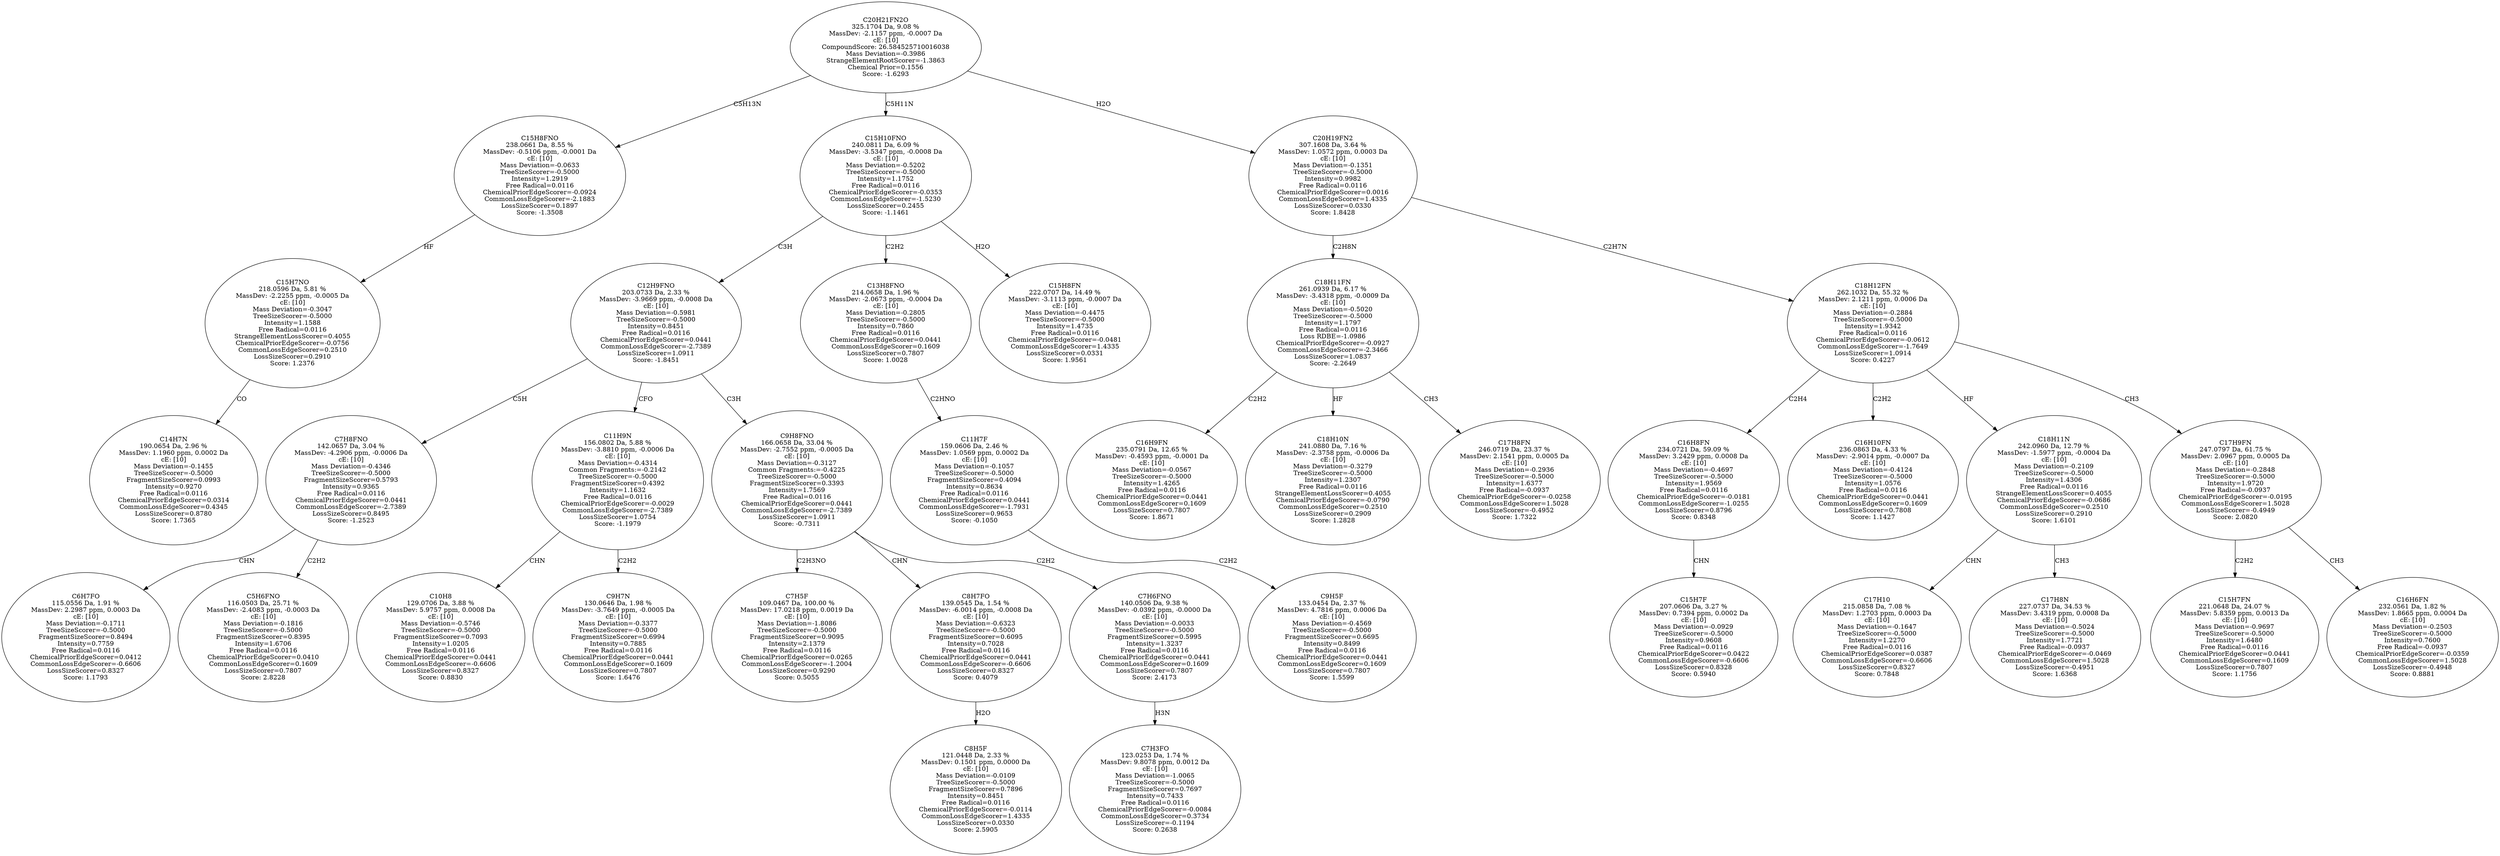 strict digraph {
v1 [label="C14H7N\n190.0654 Da, 2.96 %\nMassDev: 1.1960 ppm, 0.0002 Da\ncE: [10]\nMass Deviation=-0.1455\nTreeSizeScorer=-0.5000\nFragmentSizeScorer=0.0993\nIntensity=0.9270\nFree Radical=0.0116\nChemicalPriorEdgeScorer=0.0314\nCommonLossEdgeScorer=0.4345\nLossSizeScorer=0.8780\nScore: 1.7365"];
v2 [label="C15H7NO\n218.0596 Da, 5.81 %\nMassDev: -2.2255 ppm, -0.0005 Da\ncE: [10]\nMass Deviation=-0.3047\nTreeSizeScorer=-0.5000\nIntensity=1.1588\nFree Radical=0.0116\nStrangeElementLossScorer=0.4055\nChemicalPriorEdgeScorer=-0.0756\nCommonLossEdgeScorer=0.2510\nLossSizeScorer=0.2910\nScore: 1.2376"];
v3 [label="C15H8FNO\n238.0661 Da, 8.55 %\nMassDev: -0.5106 ppm, -0.0001 Da\ncE: [10]\nMass Deviation=-0.0633\nTreeSizeScorer=-0.5000\nIntensity=1.2919\nFree Radical=0.0116\nChemicalPriorEdgeScorer=-0.0924\nCommonLossEdgeScorer=-2.1883\nLossSizeScorer=0.1897\nScore: -1.3508"];
v4 [label="C6H7FO\n115.0556 Da, 1.91 %\nMassDev: 2.2987 ppm, 0.0003 Da\ncE: [10]\nMass Deviation=-0.1711\nTreeSizeScorer=-0.5000\nFragmentSizeScorer=0.8494\nIntensity=0.7759\nFree Radical=0.0116\nChemicalPriorEdgeScorer=0.0412\nCommonLossEdgeScorer=-0.6606\nLossSizeScorer=0.8327\nScore: 1.1793"];
v5 [label="C5H6FNO\n116.0503 Da, 25.71 %\nMassDev: -2.4083 ppm, -0.0003 Da\ncE: [10]\nMass Deviation=-0.1816\nTreeSizeScorer=-0.5000\nFragmentSizeScorer=0.8395\nIntensity=1.6706\nFree Radical=0.0116\nChemicalPriorEdgeScorer=0.0410\nCommonLossEdgeScorer=0.1609\nLossSizeScorer=0.7807\nScore: 2.8228"];
v6 [label="C7H8FNO\n142.0657 Da, 3.04 %\nMassDev: -4.2906 ppm, -0.0006 Da\ncE: [10]\nMass Deviation=-0.4346\nTreeSizeScorer=-0.5000\nFragmentSizeScorer=0.5793\nIntensity=0.9365\nFree Radical=0.0116\nChemicalPriorEdgeScorer=0.0441\nCommonLossEdgeScorer=-2.7389\nLossSizeScorer=0.8495\nScore: -1.2523"];
v7 [label="C10H8\n129.0706 Da, 3.88 %\nMassDev: 5.9757 ppm, 0.0008 Da\ncE: [10]\nMass Deviation=-0.5746\nTreeSizeScorer=-0.5000\nFragmentSizeScorer=0.7093\nIntensity=1.0205\nFree Radical=0.0116\nChemicalPriorEdgeScorer=0.0441\nCommonLossEdgeScorer=-0.6606\nLossSizeScorer=0.8327\nScore: 0.8830"];
v8 [label="C9H7N\n130.0646 Da, 1.98 %\nMassDev: -3.7649 ppm, -0.0005 Da\ncE: [10]\nMass Deviation=-0.3377\nTreeSizeScorer=-0.5000\nFragmentSizeScorer=0.6994\nIntensity=0.7885\nFree Radical=0.0116\nChemicalPriorEdgeScorer=0.0441\nCommonLossEdgeScorer=0.1609\nLossSizeScorer=0.7807\nScore: 1.6476"];
v9 [label="C11H9N\n156.0802 Da, 5.88 %\nMassDev: -3.8810 ppm, -0.0006 Da\ncE: [10]\nMass Deviation=-0.4314\nCommon Fragments:=-0.2142\nTreeSizeScorer=-0.5000\nFragmentSizeScorer=0.4392\nIntensity=1.1632\nFree Radical=0.0116\nChemicalPriorEdgeScorer=-0.0029\nCommonLossEdgeScorer=-2.7389\nLossSizeScorer=1.0754\nScore: -1.1979"];
v10 [label="C7H5F\n109.0467 Da, 100.00 %\nMassDev: 17.0218 ppm, 0.0019 Da\ncE: [10]\nMass Deviation=-1.8086\nTreeSizeScorer=-0.5000\nFragmentSizeScorer=0.9095\nIntensity=2.1379\nFree Radical=0.0116\nChemicalPriorEdgeScorer=0.0265\nCommonLossEdgeScorer=-1.2004\nLossSizeScorer=0.9290\nScore: 0.5055"];
v11 [label="C8H5F\n121.0448 Da, 2.33 %\nMassDev: 0.1501 ppm, 0.0000 Da\ncE: [10]\nMass Deviation=-0.0109\nTreeSizeScorer=-0.5000\nFragmentSizeScorer=0.7896\nIntensity=0.8451\nFree Radical=0.0116\nChemicalPriorEdgeScorer=-0.0114\nCommonLossEdgeScorer=1.4335\nLossSizeScorer=0.0330\nScore: 2.5905"];
v12 [label="C8H7FO\n139.0545 Da, 1.54 %\nMassDev: -6.0014 ppm, -0.0008 Da\ncE: [10]\nMass Deviation=-0.6323\nTreeSizeScorer=-0.5000\nFragmentSizeScorer=0.6095\nIntensity=0.7028\nFree Radical=0.0116\nChemicalPriorEdgeScorer=0.0441\nCommonLossEdgeScorer=-0.6606\nLossSizeScorer=0.8327\nScore: 0.4079"];
v13 [label="C7H3FO\n123.0253 Da, 1.74 %\nMassDev: 9.8078 ppm, 0.0012 Da\ncE: [10]\nMass Deviation=-1.0065\nTreeSizeScorer=-0.5000\nFragmentSizeScorer=0.7697\nIntensity=0.7433\nFree Radical=0.0116\nChemicalPriorEdgeScorer=-0.0084\nCommonLossEdgeScorer=0.3734\nLossSizeScorer=-0.1194\nScore: 0.2638"];
v14 [label="C7H6FNO\n140.0506 Da, 9.38 %\nMassDev: -0.0392 ppm, -0.0000 Da\ncE: [10]\nMass Deviation=-0.0033\nTreeSizeScorer=-0.5000\nFragmentSizeScorer=0.5995\nIntensity=1.3237\nFree Radical=0.0116\nChemicalPriorEdgeScorer=0.0441\nCommonLossEdgeScorer=0.1609\nLossSizeScorer=0.7807\nScore: 2.4173"];
v15 [label="C9H8FNO\n166.0658 Da, 33.04 %\nMassDev: -2.7552 ppm, -0.0005 Da\ncE: [10]\nMass Deviation=-0.3127\nCommon Fragments:=-0.4225\nTreeSizeScorer=-0.5000\nFragmentSizeScorer=0.3393\nIntensity=1.7569\nFree Radical=0.0116\nChemicalPriorEdgeScorer=0.0441\nCommonLossEdgeScorer=-2.7389\nLossSizeScorer=1.0911\nScore: -0.7311"];
v16 [label="C12H9FNO\n203.0733 Da, 2.33 %\nMassDev: -3.9669 ppm, -0.0008 Da\ncE: [10]\nMass Deviation=-0.5981\nTreeSizeScorer=-0.5000\nIntensity=0.8451\nFree Radical=0.0116\nChemicalPriorEdgeScorer=0.0441\nCommonLossEdgeScorer=-2.7389\nLossSizeScorer=1.0911\nScore: -1.8451"];
v17 [label="C9H5F\n133.0454 Da, 2.37 %\nMassDev: 4.7816 ppm, 0.0006 Da\ncE: [10]\nMass Deviation=-0.4569\nTreeSizeScorer=-0.5000\nFragmentSizeScorer=0.6695\nIntensity=0.8499\nFree Radical=0.0116\nChemicalPriorEdgeScorer=0.0441\nCommonLossEdgeScorer=0.1609\nLossSizeScorer=0.7807\nScore: 1.5599"];
v18 [label="C11H7F\n159.0606 Da, 2.46 %\nMassDev: 1.0569 ppm, 0.0002 Da\ncE: [10]\nMass Deviation=-0.1057\nTreeSizeScorer=-0.5000\nFragmentSizeScorer=0.4094\nIntensity=0.8634\nFree Radical=0.0116\nChemicalPriorEdgeScorer=0.0441\nCommonLossEdgeScorer=-1.7931\nLossSizeScorer=0.9653\nScore: -0.1050"];
v19 [label="C13H8FNO\n214.0658 Da, 1.96 %\nMassDev: -2.0673 ppm, -0.0004 Da\ncE: [10]\nMass Deviation=-0.2805\nTreeSizeScorer=-0.5000\nIntensity=0.7860\nFree Radical=0.0116\nChemicalPriorEdgeScorer=0.0441\nCommonLossEdgeScorer=0.1609\nLossSizeScorer=0.7807\nScore: 1.0028"];
v20 [label="C15H8FN\n222.0707 Da, 14.49 %\nMassDev: -3.1113 ppm, -0.0007 Da\ncE: [10]\nMass Deviation=-0.4475\nTreeSizeScorer=-0.5000\nIntensity=1.4735\nFree Radical=0.0116\nChemicalPriorEdgeScorer=-0.0481\nCommonLossEdgeScorer=1.4335\nLossSizeScorer=0.0331\nScore: 1.9561"];
v21 [label="C15H10FNO\n240.0811 Da, 6.09 %\nMassDev: -3.5347 ppm, -0.0008 Da\ncE: [10]\nMass Deviation=-0.5202\nTreeSizeScorer=-0.5000\nIntensity=1.1752\nFree Radical=0.0116\nChemicalPriorEdgeScorer=-0.0353\nCommonLossEdgeScorer=-1.5230\nLossSizeScorer=0.2455\nScore: -1.1461"];
v22 [label="C16H9FN\n235.0791 Da, 12.65 %\nMassDev: -0.4593 ppm, -0.0001 Da\ncE: [10]\nMass Deviation=-0.0567\nTreeSizeScorer=-0.5000\nIntensity=1.4265\nFree Radical=0.0116\nChemicalPriorEdgeScorer=0.0441\nCommonLossEdgeScorer=0.1609\nLossSizeScorer=0.7807\nScore: 1.8671"];
v23 [label="C18H10N\n241.0880 Da, 7.16 %\nMassDev: -2.3758 ppm, -0.0006 Da\ncE: [10]\nMass Deviation=-0.3279\nTreeSizeScorer=-0.5000\nIntensity=1.2307\nFree Radical=0.0116\nStrangeElementLossScorer=0.4055\nChemicalPriorEdgeScorer=-0.0790\nCommonLossEdgeScorer=0.2510\nLossSizeScorer=0.2909\nScore: 1.2828"];
v24 [label="C17H8FN\n246.0719 Da, 23.37 %\nMassDev: 2.1541 ppm, 0.0005 Da\ncE: [10]\nMass Deviation=-0.2936\nTreeSizeScorer=-0.5000\nIntensity=1.6377\nFree Radical=-0.0937\nChemicalPriorEdgeScorer=-0.0258\nCommonLossEdgeScorer=1.5028\nLossSizeScorer=-0.4952\nScore: 1.7322"];
v25 [label="C18H11FN\n261.0939 Da, 6.17 %\nMassDev: -3.4318 ppm, -0.0009 Da\ncE: [10]\nMass Deviation=-0.5020\nTreeSizeScorer=-0.5000\nIntensity=1.1797\nFree Radical=0.0116\nLoss RDBE=-1.0986\nChemicalPriorEdgeScorer=-0.0927\nCommonLossEdgeScorer=-2.3466\nLossSizeScorer=1.0837\nScore: -2.2649"];
v26 [label="C15H7F\n207.0606 Da, 3.27 %\nMassDev: 0.7394 ppm, 0.0002 Da\ncE: [10]\nMass Deviation=-0.0929\nTreeSizeScorer=-0.5000\nIntensity=0.9608\nFree Radical=0.0116\nChemicalPriorEdgeScorer=0.0422\nCommonLossEdgeScorer=-0.6606\nLossSizeScorer=0.8328\nScore: 0.5940"];
v27 [label="C16H8FN\n234.0721 Da, 59.09 %\nMassDev: 3.2429 ppm, 0.0008 Da\ncE: [10]\nMass Deviation=-0.4697\nTreeSizeScorer=-0.5000\nIntensity=1.9569\nFree Radical=0.0116\nChemicalPriorEdgeScorer=-0.0181\nCommonLossEdgeScorer=-1.0255\nLossSizeScorer=0.8796\nScore: 0.8348"];
v28 [label="C16H10FN\n236.0863 Da, 4.33 %\nMassDev: -2.9014 ppm, -0.0007 Da\ncE: [10]\nMass Deviation=-0.4124\nTreeSizeScorer=-0.5000\nIntensity=1.0576\nFree Radical=0.0116\nChemicalPriorEdgeScorer=0.0441\nCommonLossEdgeScorer=0.1609\nLossSizeScorer=0.7808\nScore: 1.1427"];
v29 [label="C17H10\n215.0858 Da, 7.08 %\nMassDev: 1.2703 ppm, 0.0003 Da\ncE: [10]\nMass Deviation=-0.1647\nTreeSizeScorer=-0.5000\nIntensity=1.2270\nFree Radical=0.0116\nChemicalPriorEdgeScorer=0.0387\nCommonLossEdgeScorer=-0.6606\nLossSizeScorer=0.8327\nScore: 0.7848"];
v30 [label="C17H8N\n227.0737 Da, 34.53 %\nMassDev: 3.4319 ppm, 0.0008 Da\ncE: [10]\nMass Deviation=-0.5024\nTreeSizeScorer=-0.5000\nIntensity=1.7721\nFree Radical=-0.0937\nChemicalPriorEdgeScorer=-0.0469\nCommonLossEdgeScorer=1.5028\nLossSizeScorer=-0.4951\nScore: 1.6368"];
v31 [label="C18H11N\n242.0960 Da, 12.79 %\nMassDev: -1.5977 ppm, -0.0004 Da\ncE: [10]\nMass Deviation=-0.2109\nTreeSizeScorer=-0.5000\nIntensity=1.4306\nFree Radical=0.0116\nStrangeElementLossScorer=0.4055\nChemicalPriorEdgeScorer=-0.0686\nCommonLossEdgeScorer=0.2510\nLossSizeScorer=0.2910\nScore: 1.6101"];
v32 [label="C15H7FN\n221.0648 Da, 24.07 %\nMassDev: 5.8359 ppm, 0.0013 Da\ncE: [10]\nMass Deviation=-0.9697\nTreeSizeScorer=-0.5000\nIntensity=1.6480\nFree Radical=0.0116\nChemicalPriorEdgeScorer=0.0441\nCommonLossEdgeScorer=0.1609\nLossSizeScorer=0.7807\nScore: 1.1756"];
v33 [label="C16H6FN\n232.0561 Da, 1.82 %\nMassDev: 1.8665 ppm, 0.0004 Da\ncE: [10]\nMass Deviation=-0.2503\nTreeSizeScorer=-0.5000\nIntensity=0.7600\nFree Radical=-0.0937\nChemicalPriorEdgeScorer=-0.0359\nCommonLossEdgeScorer=1.5028\nLossSizeScorer=-0.4948\nScore: 0.8881"];
v34 [label="C17H9FN\n247.0797 Da, 61.75 %\nMassDev: 2.0967 ppm, 0.0005 Da\ncE: [10]\nMass Deviation=-0.2848\nTreeSizeScorer=-0.5000\nIntensity=1.9720\nFree Radical=-0.0937\nChemicalPriorEdgeScorer=-0.0195\nCommonLossEdgeScorer=1.5028\nLossSizeScorer=-0.4949\nScore: 2.0820"];
v35 [label="C18H12FN\n262.1032 Da, 55.32 %\nMassDev: 2.1211 ppm, 0.0006 Da\ncE: [10]\nMass Deviation=-0.2884\nTreeSizeScorer=-0.5000\nIntensity=1.9342\nFree Radical=0.0116\nChemicalPriorEdgeScorer=-0.0612\nCommonLossEdgeScorer=-1.7649\nLossSizeScorer=1.0914\nScore: 0.4227"];
v36 [label="C20H19FN2\n307.1608 Da, 3.64 %\nMassDev: 1.0572 ppm, 0.0003 Da\ncE: [10]\nMass Deviation=-0.1351\nTreeSizeScorer=-0.5000\nIntensity=0.9982\nFree Radical=0.0116\nChemicalPriorEdgeScorer=0.0016\nCommonLossEdgeScorer=1.4335\nLossSizeScorer=0.0330\nScore: 1.8428"];
v37 [label="C20H21FN2O\n325.1704 Da, 9.08 %\nMassDev: -2.1157 ppm, -0.0007 Da\ncE: [10]\nCompoundScore: 26.584525710016038\nMass Deviation=-0.3986\nStrangeElementRootScorer=-1.3863\nChemical Prior=0.1556\nScore: -1.6293"];
v2 -> v1 [label="CO"];
v3 -> v2 [label="HF"];
v37 -> v3 [label="C5H13N"];
v6 -> v4 [label="CHN"];
v6 -> v5 [label="C2H2"];
v16 -> v6 [label="C5H"];
v9 -> v7 [label="CHN"];
v9 -> v8 [label="C2H2"];
v16 -> v9 [label="CFO"];
v15 -> v10 [label="C2H3NO"];
v12 -> v11 [label="H2O"];
v15 -> v12 [label="CHN"];
v14 -> v13 [label="H3N"];
v15 -> v14 [label="C2H2"];
v16 -> v15 [label="C3H"];
v21 -> v16 [label="C3H"];
v18 -> v17 [label="C2H2"];
v19 -> v18 [label="C2HNO"];
v21 -> v19 [label="C2H2"];
v21 -> v20 [label="H2O"];
v37 -> v21 [label="C5H11N"];
v25 -> v22 [label="C2H2"];
v25 -> v23 [label="HF"];
v25 -> v24 [label="CH3"];
v36 -> v25 [label="C2H8N"];
v27 -> v26 [label="CHN"];
v35 -> v27 [label="C2H4"];
v35 -> v28 [label="C2H2"];
v31 -> v29 [label="CHN"];
v31 -> v30 [label="CH3"];
v35 -> v31 [label="HF"];
v34 -> v32 [label="C2H2"];
v34 -> v33 [label="CH3"];
v35 -> v34 [label="CH3"];
v36 -> v35 [label="C2H7N"];
v37 -> v36 [label="H2O"];
}